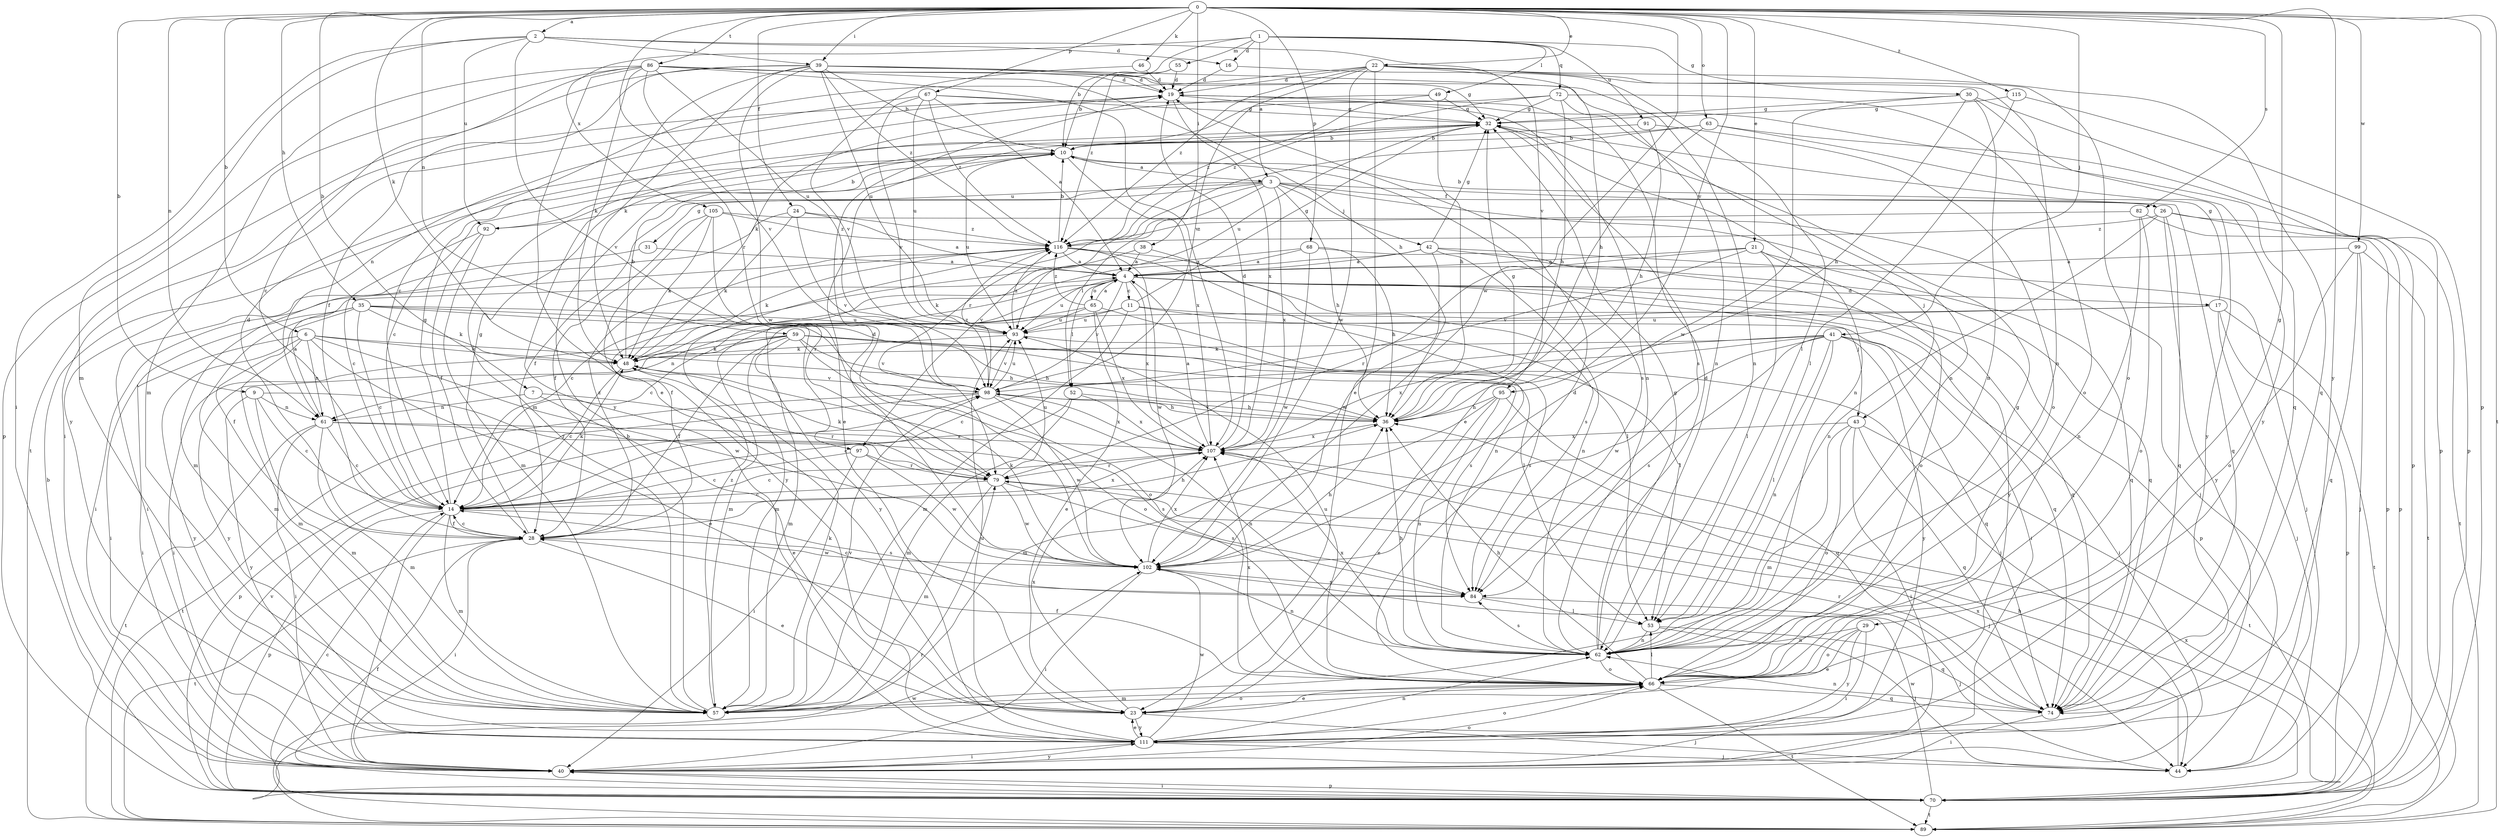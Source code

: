 strict digraph  {
0;
1;
2;
3;
4;
6;
7;
9;
10;
11;
14;
16;
17;
19;
21;
22;
23;
24;
26;
28;
29;
30;
31;
32;
35;
36;
38;
39;
40;
41;
42;
43;
44;
46;
48;
49;
52;
53;
55;
57;
59;
61;
62;
63;
65;
66;
67;
68;
70;
72;
74;
79;
82;
84;
86;
89;
91;
92;
93;
95;
97;
98;
99;
102;
105;
107;
111;
115;
116;
0 -> 2  [label=a];
0 -> 6  [label=b];
0 -> 7  [label=b];
0 -> 9  [label=b];
0 -> 21  [label=e];
0 -> 22  [label=e];
0 -> 24  [label=f];
0 -> 29  [label=g];
0 -> 35  [label=h];
0 -> 38  [label=i];
0 -> 39  [label=i];
0 -> 41  [label=j];
0 -> 46  [label=k];
0 -> 48  [label=k];
0 -> 59  [label=n];
0 -> 61  [label=n];
0 -> 63  [label=o];
0 -> 67  [label=p];
0 -> 68  [label=p];
0 -> 70  [label=p];
0 -> 79  [label=r];
0 -> 82  [label=s];
0 -> 86  [label=t];
0 -> 89  [label=t];
0 -> 95  [label=v];
0 -> 99  [label=w];
0 -> 102  [label=w];
0 -> 111  [label=y];
0 -> 115  [label=z];
1 -> 3  [label=a];
1 -> 10  [label=b];
1 -> 16  [label=d];
1 -> 30  [label=g];
1 -> 49  [label=l];
1 -> 55  [label=m];
1 -> 72  [label=q];
1 -> 91  [label=u];
1 -> 105  [label=x];
2 -> 16  [label=d];
2 -> 39  [label=i];
2 -> 40  [label=i];
2 -> 57  [label=m];
2 -> 92  [label=u];
2 -> 95  [label=v];
2 -> 97  [label=v];
3 -> 26  [label=f];
3 -> 28  [label=f];
3 -> 31  [label=g];
3 -> 36  [label=h];
3 -> 42  [label=j];
3 -> 43  [label=j];
3 -> 52  [label=l];
3 -> 74  [label=q];
3 -> 92  [label=u];
3 -> 97  [label=v];
3 -> 107  [label=x];
4 -> 11  [label=c];
4 -> 14  [label=c];
4 -> 17  [label=d];
4 -> 43  [label=j];
4 -> 52  [label=l];
4 -> 65  [label=o];
4 -> 70  [label=p];
4 -> 74  [label=q];
4 -> 93  [label=u];
4 -> 98  [label=v];
4 -> 107  [label=x];
4 -> 111  [label=y];
6 -> 23  [label=e];
6 -> 36  [label=h];
6 -> 40  [label=i];
6 -> 48  [label=k];
6 -> 57  [label=m];
6 -> 61  [label=n];
6 -> 102  [label=w];
6 -> 111  [label=y];
7 -> 23  [label=e];
7 -> 61  [label=n];
7 -> 79  [label=r];
9 -> 14  [label=c];
9 -> 57  [label=m];
9 -> 61  [label=n];
9 -> 79  [label=r];
9 -> 111  [label=y];
10 -> 3  [label=a];
10 -> 14  [label=c];
10 -> 84  [label=s];
10 -> 93  [label=u];
10 -> 107  [label=x];
11 -> 32  [label=g];
11 -> 40  [label=i];
11 -> 57  [label=m];
11 -> 61  [label=n];
11 -> 74  [label=q];
11 -> 93  [label=u];
14 -> 28  [label=f];
14 -> 32  [label=g];
14 -> 40  [label=i];
14 -> 48  [label=k];
14 -> 57  [label=m];
14 -> 70  [label=p];
14 -> 84  [label=s];
14 -> 107  [label=x];
16 -> 19  [label=d];
16 -> 53  [label=l];
17 -> 32  [label=g];
17 -> 44  [label=j];
17 -> 57  [label=m];
17 -> 70  [label=p];
17 -> 89  [label=t];
17 -> 93  [label=u];
19 -> 32  [label=g];
19 -> 40  [label=i];
19 -> 61  [label=n];
19 -> 62  [label=n];
19 -> 107  [label=x];
21 -> 4  [label=a];
21 -> 53  [label=l];
21 -> 66  [label=o];
21 -> 74  [label=q];
21 -> 79  [label=r];
21 -> 98  [label=v];
22 -> 14  [label=c];
22 -> 19  [label=d];
22 -> 23  [label=e];
22 -> 36  [label=h];
22 -> 62  [label=n];
22 -> 66  [label=o];
22 -> 74  [label=q];
22 -> 98  [label=v];
22 -> 102  [label=w];
22 -> 116  [label=z];
23 -> 44  [label=j];
23 -> 107  [label=x];
23 -> 111  [label=y];
24 -> 4  [label=a];
24 -> 48  [label=k];
24 -> 57  [label=m];
24 -> 98  [label=v];
24 -> 116  [label=z];
26 -> 10  [label=b];
26 -> 62  [label=n];
26 -> 70  [label=p];
26 -> 74  [label=q];
26 -> 89  [label=t];
26 -> 111  [label=y];
26 -> 116  [label=z];
28 -> 14  [label=c];
28 -> 19  [label=d];
28 -> 23  [label=e];
28 -> 32  [label=g];
28 -> 36  [label=h];
28 -> 40  [label=i];
28 -> 89  [label=t];
28 -> 102  [label=w];
28 -> 116  [label=z];
29 -> 23  [label=e];
29 -> 40  [label=i];
29 -> 62  [label=n];
29 -> 66  [label=o];
29 -> 111  [label=y];
30 -> 32  [label=g];
30 -> 36  [label=h];
30 -> 62  [label=n];
30 -> 70  [label=p];
30 -> 102  [label=w];
30 -> 111  [label=y];
31 -> 4  [label=a];
31 -> 40  [label=i];
32 -> 10  [label=b];
32 -> 23  [label=e];
32 -> 62  [label=n];
32 -> 84  [label=s];
32 -> 93  [label=u];
35 -> 14  [label=c];
35 -> 28  [label=f];
35 -> 40  [label=i];
35 -> 48  [label=k];
35 -> 53  [label=l];
35 -> 57  [label=m];
35 -> 66  [label=o];
35 -> 93  [label=u];
36 -> 32  [label=g];
36 -> 98  [label=v];
36 -> 107  [label=x];
38 -> 4  [label=a];
38 -> 14  [label=c];
38 -> 53  [label=l];
39 -> 10  [label=b];
39 -> 19  [label=d];
39 -> 28  [label=f];
39 -> 32  [label=g];
39 -> 48  [label=k];
39 -> 62  [label=n];
39 -> 89  [label=t];
39 -> 93  [label=u];
39 -> 102  [label=w];
39 -> 111  [label=y];
39 -> 116  [label=z];
40 -> 66  [label=o];
40 -> 70  [label=p];
40 -> 111  [label=y];
41 -> 14  [label=c];
41 -> 40  [label=i];
41 -> 48  [label=k];
41 -> 53  [label=l];
41 -> 62  [label=n];
41 -> 74  [label=q];
41 -> 84  [label=s];
41 -> 102  [label=w];
41 -> 107  [label=x];
41 -> 111  [label=y];
42 -> 4  [label=a];
42 -> 28  [label=f];
42 -> 32  [label=g];
42 -> 44  [label=j];
42 -> 62  [label=n];
42 -> 102  [label=w];
42 -> 111  [label=y];
43 -> 40  [label=i];
43 -> 57  [label=m];
43 -> 66  [label=o];
43 -> 74  [label=q];
43 -> 89  [label=t];
43 -> 107  [label=x];
44 -> 107  [label=x];
46 -> 19  [label=d];
46 -> 98  [label=v];
48 -> 10  [label=b];
48 -> 14  [label=c];
48 -> 98  [label=v];
49 -> 32  [label=g];
49 -> 36  [label=h];
49 -> 48  [label=k];
49 -> 116  [label=z];
52 -> 14  [label=c];
52 -> 36  [label=h];
52 -> 57  [label=m];
52 -> 107  [label=x];
53 -> 44  [label=j];
53 -> 62  [label=n];
53 -> 74  [label=q];
55 -> 10  [label=b];
55 -> 19  [label=d];
55 -> 116  [label=z];
57 -> 10  [label=b];
57 -> 48  [label=k];
57 -> 66  [label=o];
57 -> 98  [label=v];
57 -> 116  [label=z];
59 -> 28  [label=f];
59 -> 36  [label=h];
59 -> 40  [label=i];
59 -> 44  [label=j];
59 -> 48  [label=k];
59 -> 57  [label=m];
59 -> 66  [label=o];
59 -> 84  [label=s];
59 -> 98  [label=v];
59 -> 111  [label=y];
61 -> 4  [label=a];
61 -> 14  [label=c];
61 -> 40  [label=i];
61 -> 57  [label=m];
61 -> 84  [label=s];
61 -> 89  [label=t];
61 -> 107  [label=x];
62 -> 19  [label=d];
62 -> 32  [label=g];
62 -> 36  [label=h];
62 -> 66  [label=o];
62 -> 84  [label=s];
62 -> 107  [label=x];
63 -> 10  [label=b];
63 -> 23  [label=e];
63 -> 70  [label=p];
63 -> 79  [label=r];
63 -> 111  [label=y];
65 -> 4  [label=a];
65 -> 23  [label=e];
65 -> 53  [label=l];
65 -> 57  [label=m];
65 -> 93  [label=u];
65 -> 107  [label=x];
65 -> 116  [label=z];
66 -> 19  [label=d];
66 -> 23  [label=e];
66 -> 28  [label=f];
66 -> 32  [label=g];
66 -> 36  [label=h];
66 -> 53  [label=l];
66 -> 57  [label=m];
66 -> 74  [label=q];
66 -> 89  [label=t];
66 -> 93  [label=u];
66 -> 107  [label=x];
67 -> 4  [label=a];
67 -> 32  [label=g];
67 -> 74  [label=q];
67 -> 93  [label=u];
67 -> 98  [label=v];
67 -> 111  [label=y];
67 -> 116  [label=z];
68 -> 4  [label=a];
68 -> 36  [label=h];
68 -> 48  [label=k];
68 -> 74  [label=q];
68 -> 102  [label=w];
70 -> 10  [label=b];
70 -> 14  [label=c];
70 -> 28  [label=f];
70 -> 36  [label=h];
70 -> 40  [label=i];
70 -> 89  [label=t];
70 -> 98  [label=v];
70 -> 102  [label=w];
72 -> 32  [label=g];
72 -> 36  [label=h];
72 -> 57  [label=m];
72 -> 62  [label=n];
72 -> 66  [label=o];
72 -> 116  [label=z];
74 -> 40  [label=i];
74 -> 62  [label=n];
74 -> 79  [label=r];
79 -> 14  [label=c];
79 -> 44  [label=j];
79 -> 48  [label=k];
79 -> 57  [label=m];
79 -> 84  [label=s];
79 -> 93  [label=u];
79 -> 102  [label=w];
82 -> 62  [label=n];
82 -> 66  [label=o];
82 -> 70  [label=p];
82 -> 116  [label=z];
84 -> 14  [label=c];
84 -> 44  [label=j];
84 -> 53  [label=l];
86 -> 14  [label=c];
86 -> 19  [label=d];
86 -> 23  [label=e];
86 -> 36  [label=h];
86 -> 48  [label=k];
86 -> 57  [label=m];
86 -> 62  [label=n];
86 -> 70  [label=p];
86 -> 93  [label=u];
86 -> 98  [label=v];
86 -> 107  [label=x];
89 -> 79  [label=r];
89 -> 102  [label=w];
89 -> 107  [label=x];
91 -> 10  [label=b];
91 -> 36  [label=h];
91 -> 66  [label=o];
92 -> 10  [label=b];
92 -> 14  [label=c];
92 -> 28  [label=f];
92 -> 57  [label=m];
93 -> 48  [label=k];
93 -> 84  [label=s];
93 -> 98  [label=v];
93 -> 116  [label=z];
95 -> 23  [label=e];
95 -> 36  [label=h];
95 -> 57  [label=m];
95 -> 62  [label=n];
95 -> 74  [label=q];
97 -> 14  [label=c];
97 -> 40  [label=i];
97 -> 79  [label=r];
97 -> 102  [label=w];
98 -> 36  [label=h];
98 -> 62  [label=n];
98 -> 70  [label=p];
98 -> 89  [label=t];
98 -> 93  [label=u];
98 -> 102  [label=w];
98 -> 107  [label=x];
98 -> 116  [label=z];
99 -> 4  [label=a];
99 -> 44  [label=j];
99 -> 66  [label=o];
99 -> 74  [label=q];
99 -> 89  [label=t];
102 -> 19  [label=d];
102 -> 36  [label=h];
102 -> 40  [label=i];
102 -> 48  [label=k];
102 -> 62  [label=n];
102 -> 84  [label=s];
102 -> 107  [label=x];
105 -> 28  [label=f];
105 -> 44  [label=j];
105 -> 48  [label=k];
105 -> 79  [label=r];
105 -> 111  [label=y];
105 -> 116  [label=z];
107 -> 4  [label=a];
107 -> 14  [label=c];
107 -> 19  [label=d];
107 -> 79  [label=r];
111 -> 23  [label=e];
111 -> 40  [label=i];
111 -> 44  [label=j];
111 -> 62  [label=n];
111 -> 66  [label=o];
111 -> 93  [label=u];
111 -> 102  [label=w];
115 -> 32  [label=g];
115 -> 53  [label=l];
115 -> 70  [label=p];
116 -> 4  [label=a];
116 -> 10  [label=b];
116 -> 40  [label=i];
116 -> 48  [label=k];
116 -> 62  [label=n];
116 -> 84  [label=s];
116 -> 102  [label=w];
}
